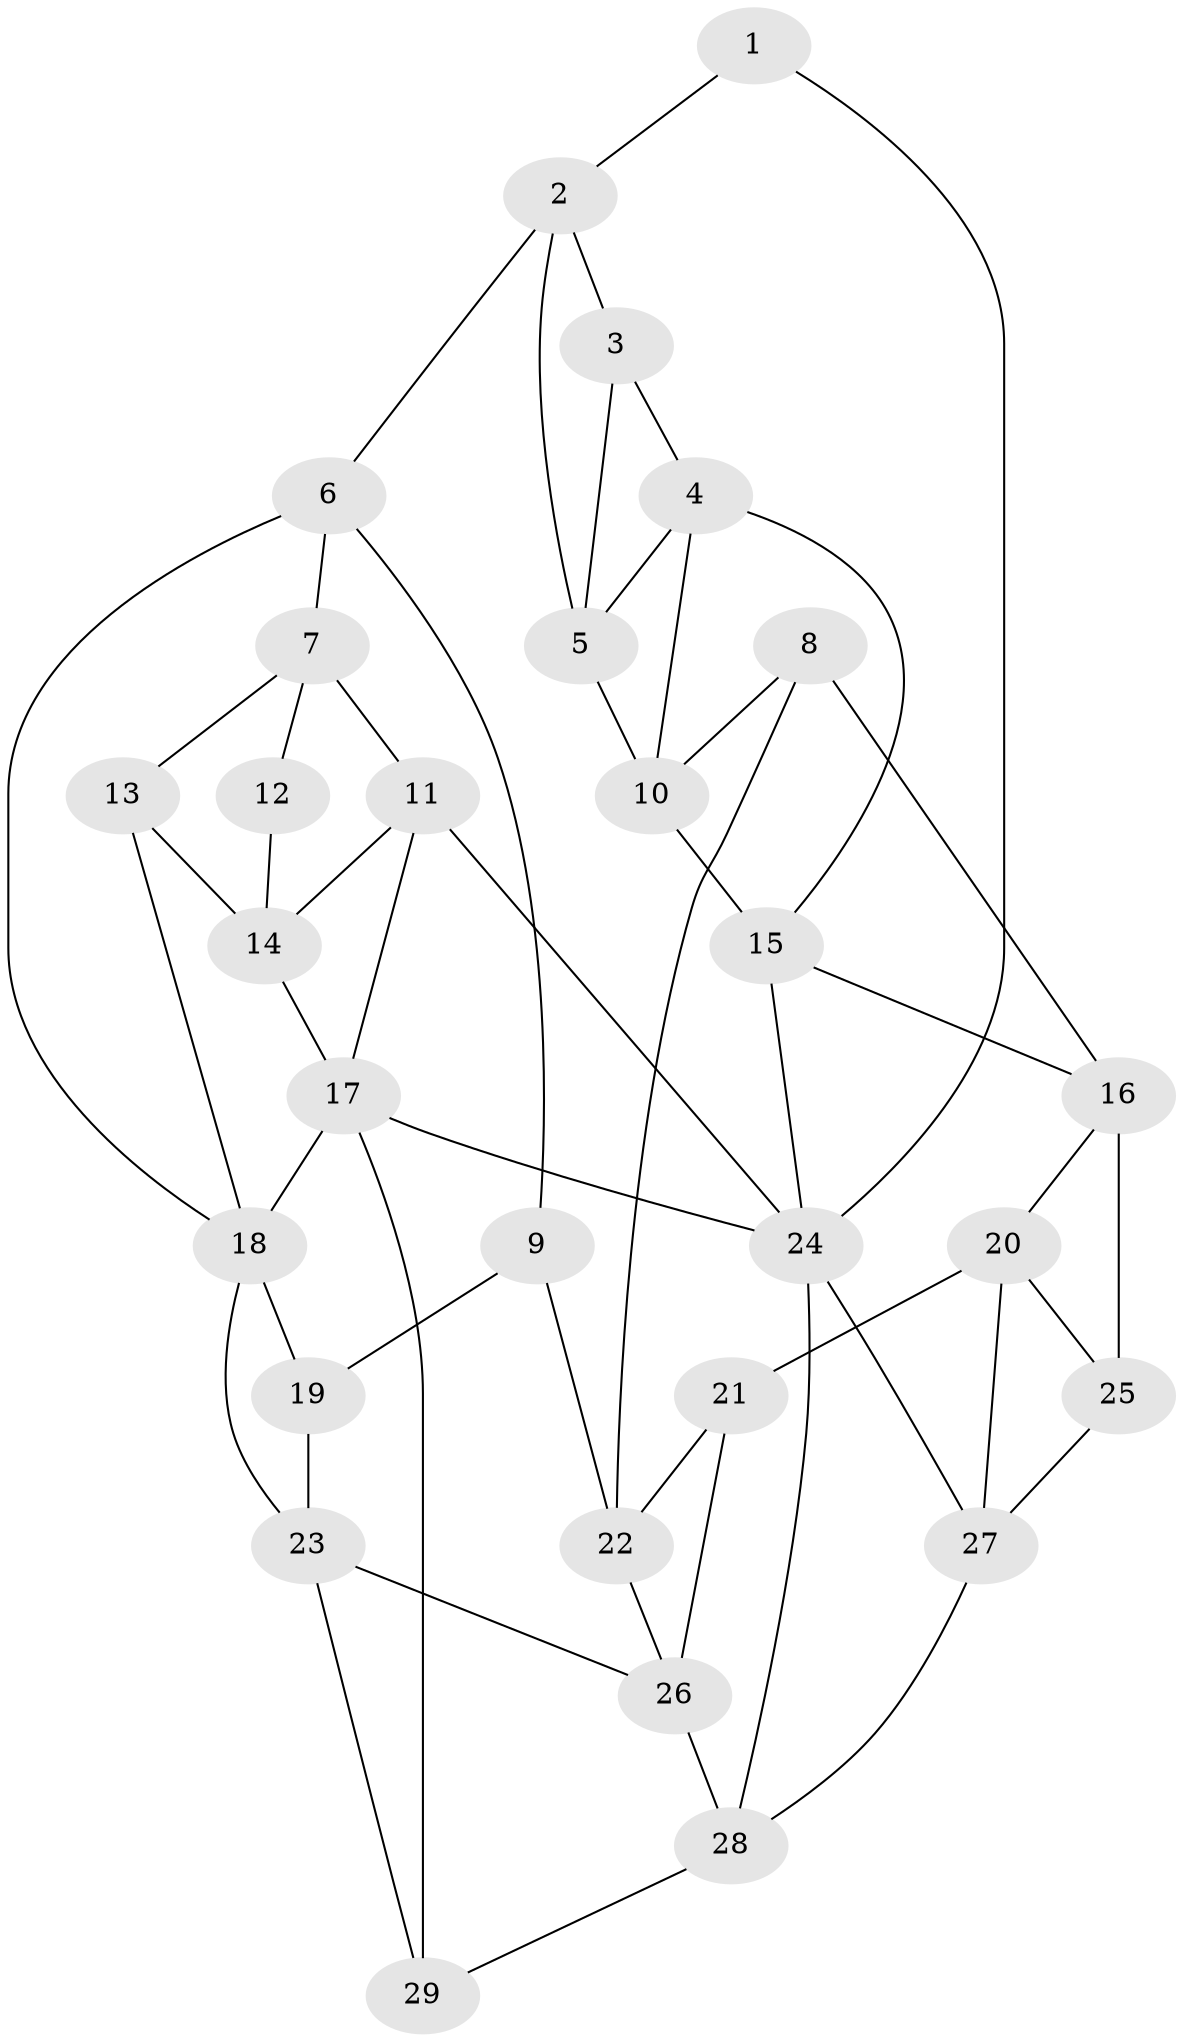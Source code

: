 // original degree distribution, {4: 0.22413793103448276, 6: 0.25862068965517243, 3: 0.06896551724137931, 5: 0.4482758620689655}
// Generated by graph-tools (version 1.1) at 2025/51/03/09/25 03:51:09]
// undirected, 29 vertices, 54 edges
graph export_dot {
graph [start="1"]
  node [color=gray90,style=filled];
  1;
  2;
  3;
  4;
  5;
  6;
  7;
  8;
  9;
  10;
  11;
  12;
  13;
  14;
  15;
  16;
  17;
  18;
  19;
  20;
  21;
  22;
  23;
  24;
  25;
  26;
  27;
  28;
  29;
  1 -- 2 [weight=1.0];
  1 -- 24 [weight=1.0];
  2 -- 3 [weight=1.0];
  2 -- 5 [weight=1.0];
  2 -- 6 [weight=1.0];
  3 -- 4 [weight=1.0];
  3 -- 5 [weight=1.0];
  4 -- 5 [weight=1.0];
  4 -- 10 [weight=1.0];
  4 -- 15 [weight=1.0];
  5 -- 10 [weight=1.0];
  6 -- 7 [weight=1.0];
  6 -- 9 [weight=1.0];
  6 -- 18 [weight=1.0];
  7 -- 11 [weight=1.0];
  7 -- 12 [weight=1.0];
  7 -- 13 [weight=1.0];
  8 -- 10 [weight=1.0];
  8 -- 16 [weight=1.0];
  8 -- 22 [weight=1.0];
  9 -- 19 [weight=1.0];
  9 -- 22 [weight=1.0];
  10 -- 15 [weight=1.0];
  11 -- 14 [weight=1.0];
  11 -- 17 [weight=1.0];
  11 -- 24 [weight=1.0];
  12 -- 14 [weight=1.0];
  13 -- 14 [weight=1.0];
  13 -- 18 [weight=1.0];
  14 -- 17 [weight=1.0];
  15 -- 16 [weight=1.0];
  15 -- 24 [weight=1.0];
  16 -- 20 [weight=1.0];
  16 -- 25 [weight=1.0];
  17 -- 18 [weight=1.0];
  17 -- 24 [weight=1.0];
  17 -- 29 [weight=1.0];
  18 -- 19 [weight=2.0];
  18 -- 23 [weight=1.0];
  19 -- 23 [weight=1.0];
  20 -- 21 [weight=1.0];
  20 -- 25 [weight=1.0];
  20 -- 27 [weight=1.0];
  21 -- 22 [weight=1.0];
  21 -- 26 [weight=1.0];
  22 -- 26 [weight=1.0];
  23 -- 26 [weight=1.0];
  23 -- 29 [weight=1.0];
  24 -- 27 [weight=1.0];
  24 -- 28 [weight=1.0];
  25 -- 27 [weight=1.0];
  26 -- 28 [weight=1.0];
  27 -- 28 [weight=1.0];
  28 -- 29 [weight=1.0];
}
